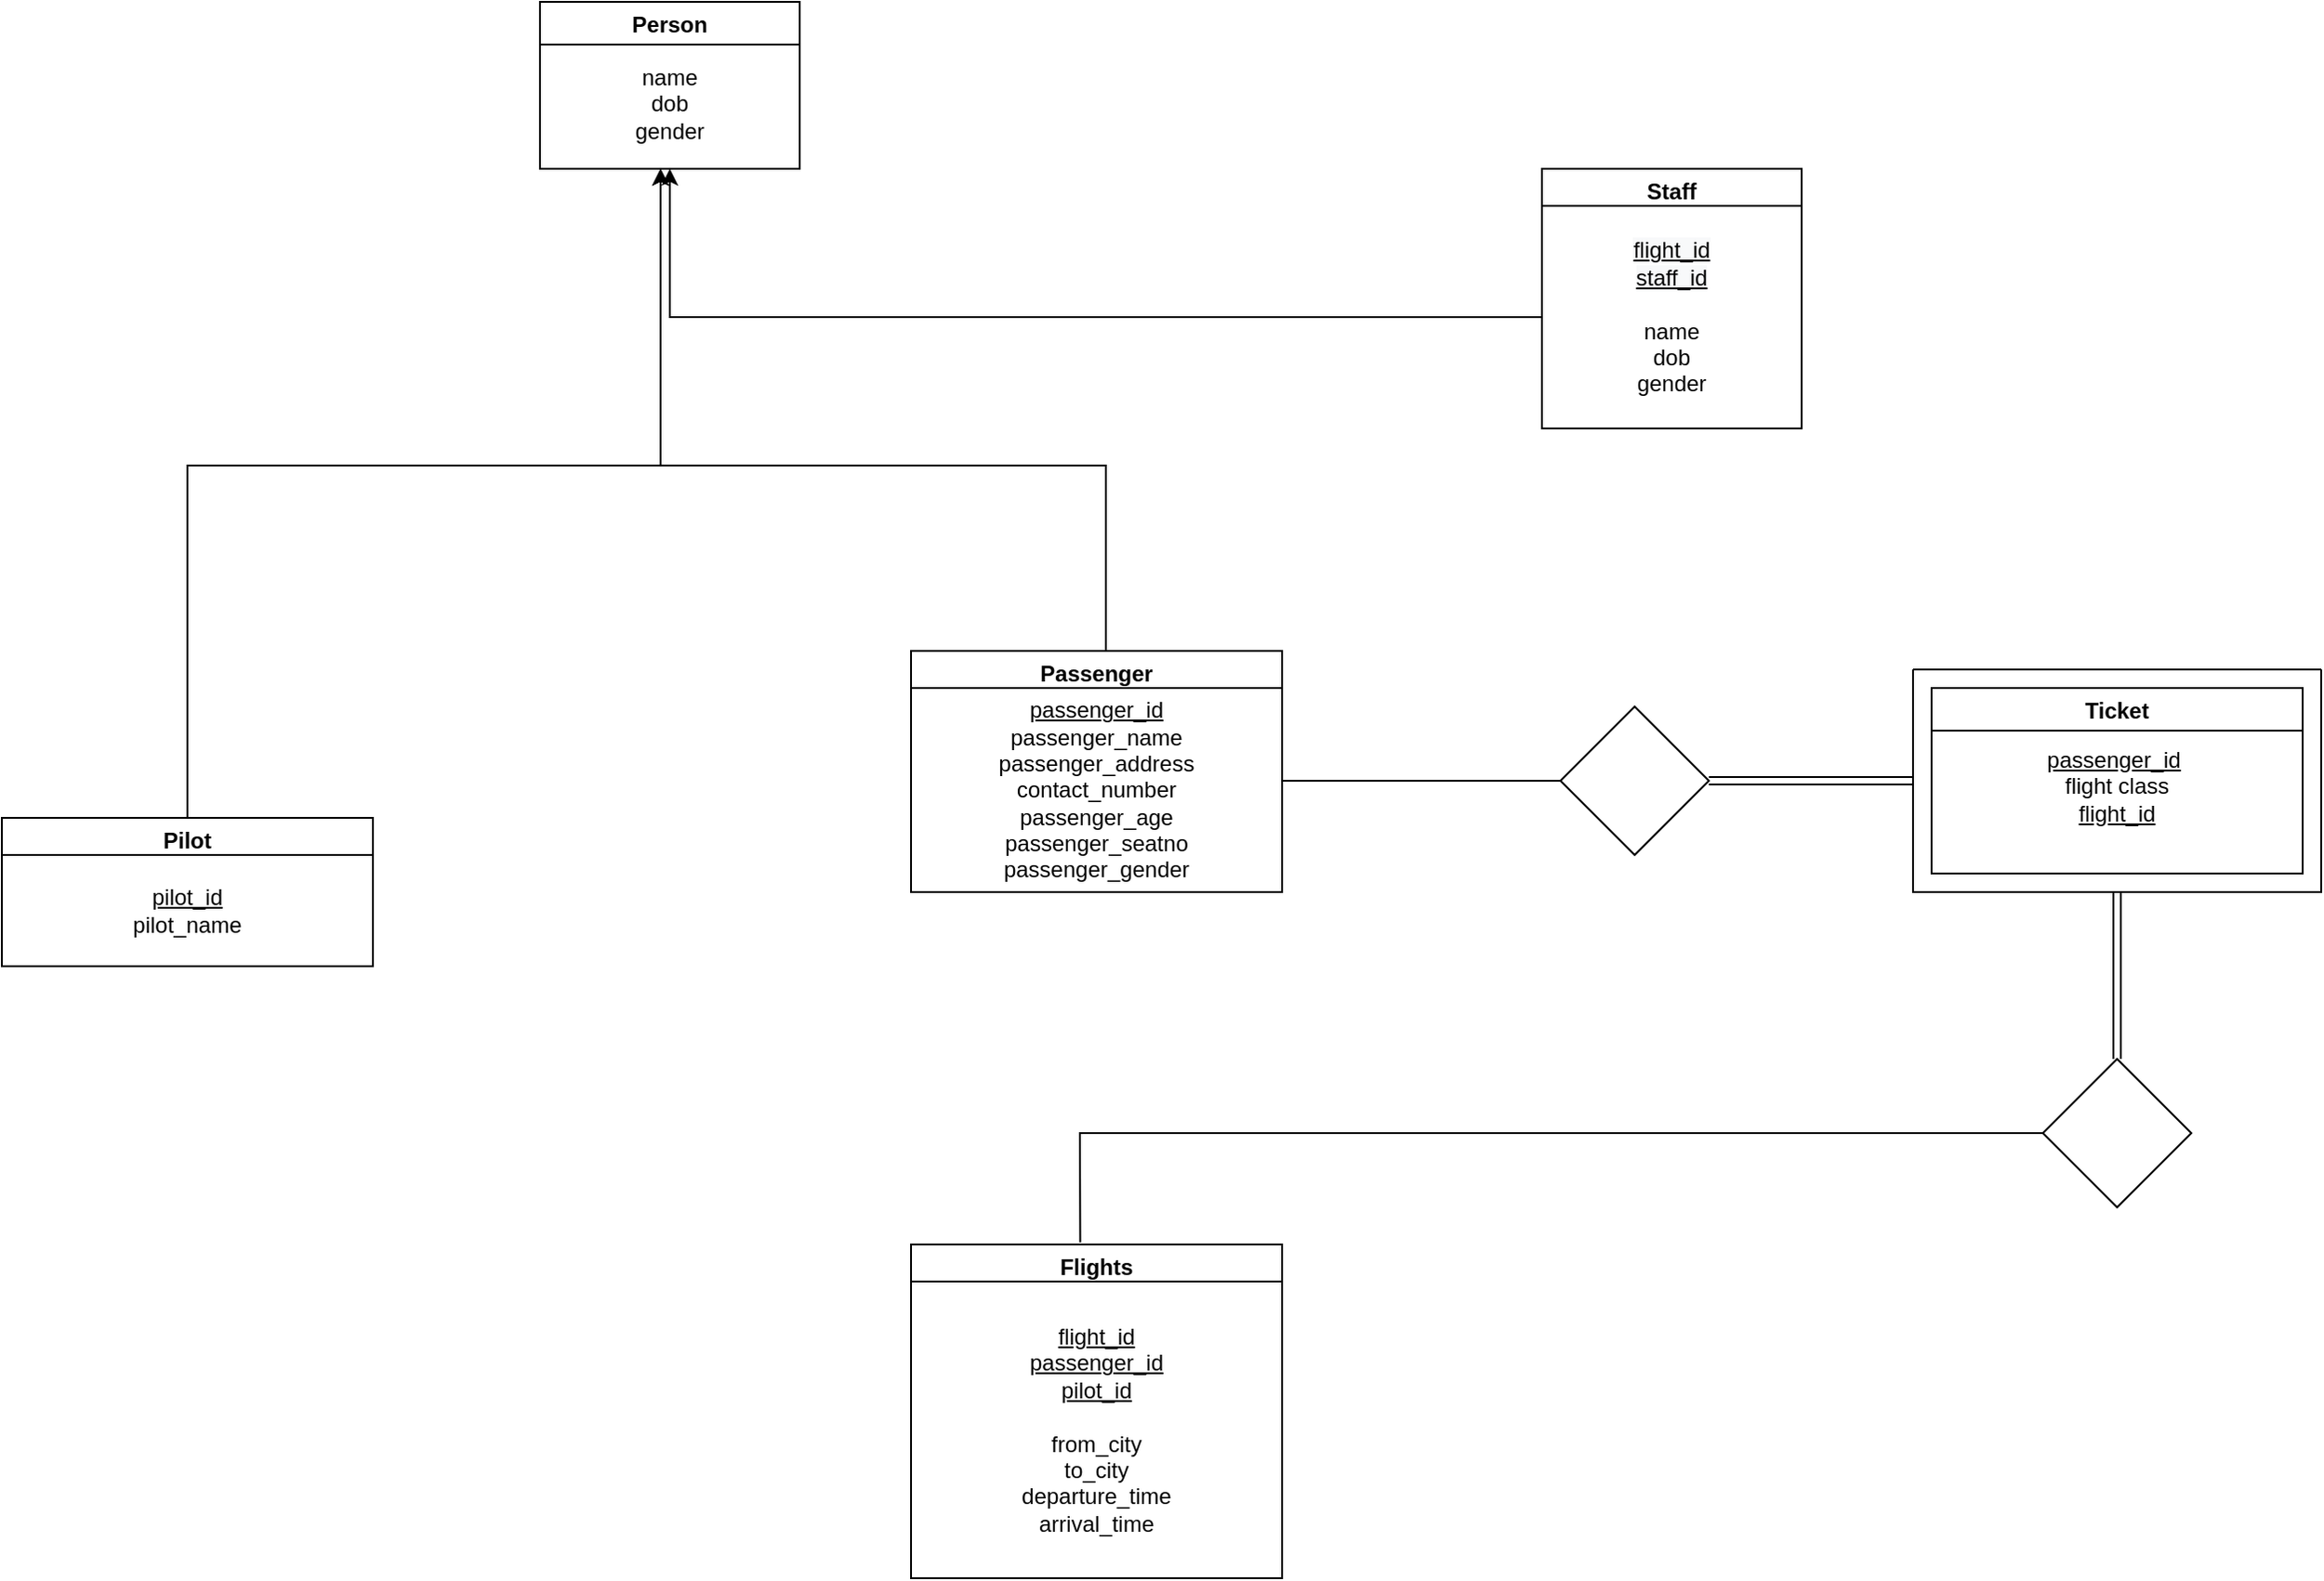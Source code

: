 <mxfile version="16.5.6" type="github">
  <diagram id="R2lEEEUBdFMjLlhIrx00" name="Page-1">
    <mxGraphModel dx="1038" dy="621" grid="1" gridSize="10" guides="1" tooltips="1" connect="1" arrows="1" fold="1" page="1" pageScale="1" pageWidth="850" pageHeight="1100" math="0" shadow="0" extFonts="Permanent Marker^https://fonts.googleapis.com/css?family=Permanent+Marker">
      <root>
        <mxCell id="0" />
        <mxCell id="1" parent="0" />
        <mxCell id="RpgIOE0p2ZTJR40vyNeJ-23" style="edgeStyle=orthogonalEdgeStyle;rounded=0;orthogonalLoop=1;jettySize=auto;html=1;exitX=0.5;exitY=0;exitDx=0;exitDy=0;entryX=0.5;entryY=1;entryDx=0;entryDy=0;" parent="1" source="dA1D0a5_8HkO4L-cNL_1-35" edge="1">
          <mxGeometry relative="1" as="geometry">
            <Array as="points">
              <mxPoint x="200" y="390" />
              <mxPoint x="455" y="390" />
            </Array>
            <mxPoint x="455" y="230" as="targetPoint" />
            <mxPoint x="205" y="540" as="sourcePoint" />
          </mxGeometry>
        </mxCell>
        <mxCell id="RpgIOE0p2ZTJR40vyNeJ-24" style="edgeStyle=orthogonalEdgeStyle;rounded=0;orthogonalLoop=1;jettySize=auto;html=1;exitX=0.5;exitY=0;exitDx=0;exitDy=0;entryX=0.5;entryY=1;entryDx=0;entryDy=0;" parent="1" edge="1">
          <mxGeometry relative="1" as="geometry">
            <mxPoint x="455" y="230" as="targetPoint" />
            <Array as="points">
              <mxPoint x="695" y="390" />
              <mxPoint x="455" y="390" />
            </Array>
            <mxPoint x="675" y="515" as="sourcePoint" />
          </mxGeometry>
        </mxCell>
        <mxCell id="5cgS5gC3nsyXIrHYZKxY-3" value="Flights" style="swimlane;" parent="1" vertex="1">
          <mxGeometry x="590" y="810" width="200" height="180" as="geometry" />
        </mxCell>
        <mxCell id="5cgS5gC3nsyXIrHYZKxY-6" value="&lt;u&gt;flight_id&lt;/u&gt;&lt;br&gt;&lt;u&gt;passenger_id&lt;/u&gt;&lt;br&gt;&lt;u&gt;pilot_id&lt;/u&gt;&lt;br&gt;&lt;br&gt;from_city&lt;br&gt;to_city&lt;br&gt;departure_time&lt;br&gt;arrival_time" style="whiteSpace=wrap;html=1;" parent="5cgS5gC3nsyXIrHYZKxY-3" vertex="1">
          <mxGeometry y="20" width="200" height="160" as="geometry" />
        </mxCell>
        <mxCell id="5cgS5gC3nsyXIrHYZKxY-11" value="Ticket" style="swimlane;" parent="1" vertex="1">
          <mxGeometry x="1140" y="510" width="200" height="100" as="geometry" />
        </mxCell>
        <mxCell id="5cgS5gC3nsyXIrHYZKxY-12" value="&lt;u&gt;passenger_id&lt;/u&gt;&amp;nbsp;&lt;br&gt;flight class&lt;br&gt;&lt;u&gt;flight_id&lt;br&gt;&lt;br&gt;&lt;/u&gt;" style="text;html=1;strokeColor=none;fillColor=none;align=center;verticalAlign=middle;whiteSpace=wrap;rounded=0;" parent="5cgS5gC3nsyXIrHYZKxY-11" vertex="1">
          <mxGeometry y="20" width="200" height="80" as="geometry" />
        </mxCell>
        <mxCell id="5cgS5gC3nsyXIrHYZKxY-21" value="" style="rhombus;whiteSpace=wrap;html=1;" parent="1" vertex="1">
          <mxGeometry x="940" y="520" width="80" height="80" as="geometry" />
        </mxCell>
        <mxCell id="5cgS5gC3nsyXIrHYZKxY-22" value="" style="rhombus;whiteSpace=wrap;html=1;" parent="1" vertex="1">
          <mxGeometry x="1200" y="710" width="80" height="80" as="geometry" />
        </mxCell>
        <mxCell id="5cgS5gC3nsyXIrHYZKxY-25" value="" style="swimlane;startSize=0;" parent="1" vertex="1">
          <mxGeometry x="1130" y="500" width="220" height="120" as="geometry" />
        </mxCell>
        <mxCell id="5cgS5gC3nsyXIrHYZKxY-26" value="" style="shape=link;html=1;rounded=0;entryX=0.5;entryY=0;entryDx=0;entryDy=0;exitX=0.5;exitY=1;exitDx=0;exitDy=0;" parent="1" source="5cgS5gC3nsyXIrHYZKxY-25" target="5cgS5gC3nsyXIrHYZKxY-22" edge="1">
          <mxGeometry width="100" relative="1" as="geometry">
            <mxPoint x="1010" y="710" as="sourcePoint" />
            <mxPoint x="1110" y="710" as="targetPoint" />
          </mxGeometry>
        </mxCell>
        <mxCell id="5cgS5gC3nsyXIrHYZKxY-29" value="" style="shape=link;html=1;rounded=0;exitX=1;exitY=0.5;exitDx=0;exitDy=0;entryX=0;entryY=0.5;entryDx=0;entryDy=0;" parent="1" source="5cgS5gC3nsyXIrHYZKxY-21" target="5cgS5gC3nsyXIrHYZKxY-25" edge="1">
          <mxGeometry width="100" relative="1" as="geometry">
            <mxPoint x="1020" y="559.5" as="sourcePoint" />
            <mxPoint x="1120" y="559.5" as="targetPoint" />
          </mxGeometry>
        </mxCell>
        <mxCell id="5cgS5gC3nsyXIrHYZKxY-30" value="" style="endArrow=none;html=1;rounded=0;entryX=0.456;entryY=-0.006;entryDx=0;entryDy=0;entryPerimeter=0;" parent="1" source="5cgS5gC3nsyXIrHYZKxY-22" target="5cgS5gC3nsyXIrHYZKxY-3" edge="1">
          <mxGeometry width="50" height="50" relative="1" as="geometry">
            <mxPoint x="1030" y="730" as="sourcePoint" />
            <mxPoint x="1080" y="680" as="targetPoint" />
            <Array as="points">
              <mxPoint x="681" y="750" />
            </Array>
          </mxGeometry>
        </mxCell>
        <mxCell id="5cgS5gC3nsyXIrHYZKxY-31" value="" style="endArrow=none;html=1;rounded=0;exitX=0;exitY=0.5;exitDx=0;exitDy=0;" parent="1" source="5cgS5gC3nsyXIrHYZKxY-21" edge="1">
          <mxGeometry width="50" height="50" relative="1" as="geometry">
            <mxPoint x="1050" y="650" as="sourcePoint" />
            <mxPoint x="790" y="560" as="targetPoint" />
          </mxGeometry>
        </mxCell>
        <mxCell id="OOgBa5XnB34mj8tSmzPa-1" value="name&lt;br&gt;dob&lt;br&gt;gender" style="rounded=0;whiteSpace=wrap;html=1;" parent="1" vertex="1">
          <mxGeometry x="390" y="160" width="140" height="70" as="geometry" />
        </mxCell>
        <mxCell id="OOgBa5XnB34mj8tSmzPa-2" value="Person" style="swimlane;" parent="1" vertex="1">
          <mxGeometry x="390" y="140" width="140" height="90" as="geometry" />
        </mxCell>
        <mxCell id="lETodxlRY9u0hScoEiqJ-1" value="Staff" style="swimlane;" parent="1" vertex="1">
          <mxGeometry x="930" y="230" width="140" height="140" as="geometry" />
        </mxCell>
        <mxCell id="lETodxlRY9u0hScoEiqJ-2" value="&lt;u&gt;&lt;span style=&quot;color: rgb(0 , 0 , 0) ; font-family: &amp;#34;helvetica&amp;#34; ; font-size: 12px ; font-style: normal ; font-weight: 400 ; letter-spacing: normal ; text-align: center ; text-indent: 0px ; text-transform: none ; word-spacing: 0px ; background-color: rgb(248 , 249 , 250) ; display: inline ; float: none&quot;&gt;flight_id&lt;/span&gt;&lt;br style=&quot;color: rgb(0 , 0 , 0) ; font-family: &amp;#34;helvetica&amp;#34; ; font-size: 12px ; font-style: normal ; font-weight: 400 ; letter-spacing: normal ; text-align: center ; text-indent: 0px ; text-transform: none ; word-spacing: 0px ; background-color: rgb(248 , 249 , 250)&quot;&gt;&lt;span style=&quot;color: rgb(0 , 0 , 0) ; font-family: &amp;#34;helvetica&amp;#34; ; font-size: 12px ; font-style: normal ; font-weight: 400 ; letter-spacing: normal ; text-align: center ; text-indent: 0px ; text-transform: none ; word-spacing: 0px ; background-color: rgb(248 , 249 , 250) ; display: inline ; float: none&quot;&gt;staff_id&lt;/span&gt;&lt;br&gt;&lt;/u&gt;&lt;br&gt;name&lt;br&gt;dob&lt;br&gt;gender" style="rounded=0;whiteSpace=wrap;html=1;" parent="lETodxlRY9u0hScoEiqJ-1" vertex="1">
          <mxGeometry y="20" width="140" height="120" as="geometry" />
        </mxCell>
        <mxCell id="lETodxlRY9u0hScoEiqJ-3" style="edgeStyle=orthogonalEdgeStyle;rounded=0;orthogonalLoop=1;jettySize=auto;html=1;exitX=0;exitY=0.5;exitDx=0;exitDy=0;entryX=0.5;entryY=1;entryDx=0;entryDy=0;" parent="1" source="lETodxlRY9u0hScoEiqJ-2" target="OOgBa5XnB34mj8tSmzPa-2" edge="1">
          <mxGeometry relative="1" as="geometry" />
        </mxCell>
        <mxCell id="dA1D0a5_8HkO4L-cNL_1-34" value="&lt;span style=&quot;color: rgba(0 , 0 , 0 , 0) ; font-family: monospace ; font-size: 0px&quot;&gt;%3CmxGraphModel%3E%3Croot%3E%3CmxCell%20id%3D%220%22%2F%3E%3CmxCell%20id%3D%221%22%20parent%3D%220%22%2F%3E%3CmxCell%20id%3D%222%22%20value%3D%22Flights%22%20style%3D%22swimlane%3B%22%20vertex%3D%221%22%20parent%3D%221%22%3E%3CmxGeometry%20x%3D%221150%22%20y%3D%22880%22%20width%3D%22200%22%20height%3D%22180%22%20as%3D%22geometry%22%2F%3E%3C%2FmxCell%3E%3CmxCell%20id%3D%223%22%20value%3D%22%26lt%3Bu%26gt%3Bflight_id%26lt%3B%2Fu%26gt%3B%26lt%3Bbr%26gt%3B%26lt%3Bu%26gt%3Bpassenger_id%26lt%3B%2Fu%26gt%3B%26lt%3Bbr%26gt%3B%26lt%3Bu%26gt%3Bpilot_id%26lt%3B%2Fu%26gt%3B%26lt%3Bbr%26gt%3B%26lt%3Bbr%26gt%3Bfrom_city%26lt%3Bbr%26gt%3Bto_city%26lt%3Bbr%26gt%3Bdeparture_time%26lt%3Bbr%26gt%3Barrival_time%22%20style%3D%22whiteSpace%3Dwrap%3Bhtml%3D1%3B%22%20vertex%3D%221%22%20parent%3D%222%22%3E%3CmxGeometry%20y%3D%2220%22%20width%3D%22200%22%20height%3D%22160%22%20as%3D%22geometry%22%2F%3E%3C%2FmxCell%3E%3C%2Froot%3E%3C%2FmxGraphModel%3E&lt;/span&gt;" style="text;html=1;align=center;verticalAlign=middle;resizable=0;points=[];autosize=1;strokeColor=none;fillColor=none;" parent="1" vertex="1">
          <mxGeometry x="320" y="670" width="20" height="20" as="geometry" />
        </mxCell>
        <mxCell id="dA1D0a5_8HkO4L-cNL_1-35" value="Pilot" style="swimlane;" parent="1" vertex="1">
          <mxGeometry x="100" y="580" width="200" height="80" as="geometry" />
        </mxCell>
        <mxCell id="dA1D0a5_8HkO4L-cNL_1-36" value="&lt;u&gt;pilot_id&lt;/u&gt;&lt;br&gt;pilot_name" style="whiteSpace=wrap;html=1;" parent="dA1D0a5_8HkO4L-cNL_1-35" vertex="1">
          <mxGeometry y="20" width="200" height="60" as="geometry" />
        </mxCell>
        <mxCell id="dA1D0a5_8HkO4L-cNL_1-39" value="Passenger" style="swimlane;" parent="1" vertex="1">
          <mxGeometry x="590" y="490" width="200" height="130" as="geometry" />
        </mxCell>
        <mxCell id="dA1D0a5_8HkO4L-cNL_1-40" value="&lt;u&gt;passenger_id&lt;/u&gt;&lt;br&gt;passenger_name&lt;br&gt;passenger_address&lt;br&gt;contact_number&lt;br&gt;passenger_age&lt;br&gt;passenger_seatno&lt;br&gt;passenger_gender" style="whiteSpace=wrap;html=1;" parent="dA1D0a5_8HkO4L-cNL_1-39" vertex="1">
          <mxGeometry y="20" width="200" height="110" as="geometry" />
        </mxCell>
      </root>
    </mxGraphModel>
  </diagram>
</mxfile>
